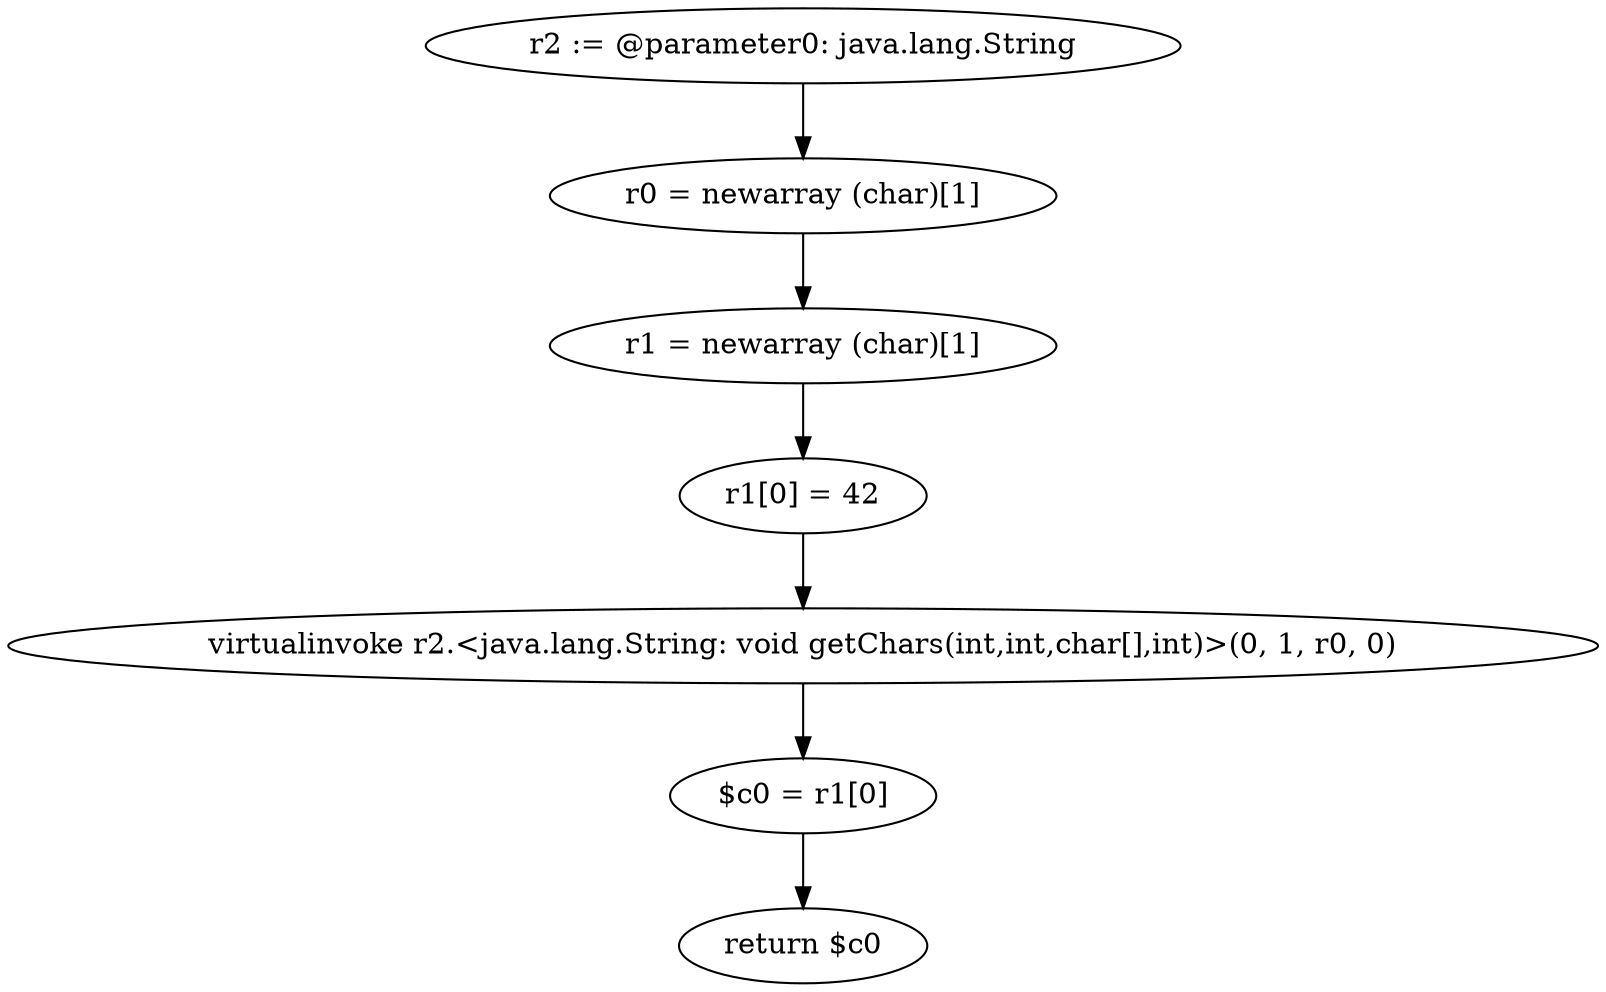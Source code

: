 digraph "unitGraph" {
    "r2 := @parameter0: java.lang.String"
    "r0 = newarray (char)[1]"
    "r1 = newarray (char)[1]"
    "r1[0] = 42"
    "virtualinvoke r2.<java.lang.String: void getChars(int,int,char[],int)>(0, 1, r0, 0)"
    "$c0 = r1[0]"
    "return $c0"
    "r2 := @parameter0: java.lang.String"->"r0 = newarray (char)[1]";
    "r0 = newarray (char)[1]"->"r1 = newarray (char)[1]";
    "r1 = newarray (char)[1]"->"r1[0] = 42";
    "r1[0] = 42"->"virtualinvoke r2.<java.lang.String: void getChars(int,int,char[],int)>(0, 1, r0, 0)";
    "virtualinvoke r2.<java.lang.String: void getChars(int,int,char[],int)>(0, 1, r0, 0)"->"$c0 = r1[0]";
    "$c0 = r1[0]"->"return $c0";
}
